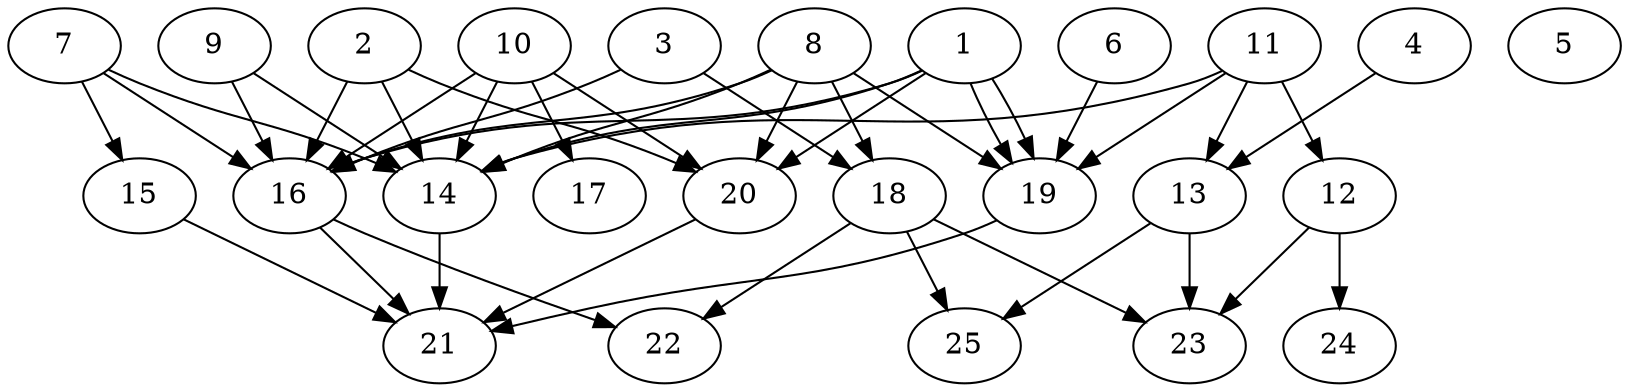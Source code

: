 // DAG automatically generated by daggen at Thu Oct  3 14:00:39 2019
// ./daggen --dot -n 25 --ccr 0.5 --fat 0.7 --regular 0.7 --density 0.6 --mindata 5242880 --maxdata 52428800 
digraph G {
  1 [size="46925824", alpha="0.00", expect_size="23462912"] 
  1 -> 14 [size ="23462912"]
  1 -> 16 [size ="23462912"]
  1 -> 19 [size ="23462912"]
  1 -> 19 [size ="23462912"]
  1 -> 20 [size ="23462912"]
  2 [size="42168320", alpha="0.13", expect_size="21084160"] 
  2 -> 14 [size ="21084160"]
  2 -> 16 [size ="21084160"]
  2 -> 20 [size ="21084160"]
  3 [size="71415808", alpha="0.09", expect_size="35707904"] 
  3 -> 16 [size ="35707904"]
  3 -> 18 [size ="35707904"]
  4 [size="85923840", alpha="0.12", expect_size="42961920"] 
  4 -> 13 [size ="42961920"]
  5 [size="89616384", alpha="0.19", expect_size="44808192"] 
  6 [size="46557184", alpha="0.05", expect_size="23278592"] 
  6 -> 19 [size ="23278592"]
  7 [size="27547648", alpha="0.11", expect_size="13773824"] 
  7 -> 14 [size ="13773824"]
  7 -> 15 [size ="13773824"]
  7 -> 16 [size ="13773824"]
  8 [size="25606144", alpha="0.20", expect_size="12803072"] 
  8 -> 14 [size ="12803072"]
  8 -> 16 [size ="12803072"]
  8 -> 18 [size ="12803072"]
  8 -> 19 [size ="12803072"]
  8 -> 20 [size ="12803072"]
  9 [size="28721152", alpha="0.18", expect_size="14360576"] 
  9 -> 14 [size ="14360576"]
  9 -> 16 [size ="14360576"]
  10 [size="20611072", alpha="0.10", expect_size="10305536"] 
  10 -> 14 [size ="10305536"]
  10 -> 16 [size ="10305536"]
  10 -> 17 [size ="10305536"]
  10 -> 20 [size ="10305536"]
  11 [size="56504320", alpha="0.02", expect_size="28252160"] 
  11 -> 12 [size ="28252160"]
  11 -> 13 [size ="28252160"]
  11 -> 14 [size ="28252160"]
  11 -> 19 [size ="28252160"]
  12 [size="57319424", alpha="0.06", expect_size="28659712"] 
  12 -> 23 [size ="28659712"]
  12 -> 24 [size ="28659712"]
  13 [size="23760896", alpha="0.16", expect_size="11880448"] 
  13 -> 23 [size ="11880448"]
  13 -> 25 [size ="11880448"]
  14 [size="66557952", alpha="0.02", expect_size="33278976"] 
  14 -> 21 [size ="33278976"]
  15 [size="26945536", alpha="0.16", expect_size="13472768"] 
  15 -> 21 [size ="13472768"]
  16 [size="22546432", alpha="0.10", expect_size="11273216"] 
  16 -> 21 [size ="11273216"]
  16 -> 22 [size ="11273216"]
  17 [size="44769280", alpha="0.16", expect_size="22384640"] 
  18 [size="96239616", alpha="0.04", expect_size="48119808"] 
  18 -> 22 [size ="48119808"]
  18 -> 23 [size ="48119808"]
  18 -> 25 [size ="48119808"]
  19 [size="94724096", alpha="0.06", expect_size="47362048"] 
  19 -> 21 [size ="47362048"]
  20 [size="84801536", alpha="0.07", expect_size="42400768"] 
  20 -> 21 [size ="42400768"]
  21 [size="36734976", alpha="0.16", expect_size="18367488"] 
  22 [size="47525888", alpha="0.11", expect_size="23762944"] 
  23 [size="76826624", alpha="0.19", expect_size="38413312"] 
  24 [size="58091520", alpha="0.03", expect_size="29045760"] 
  25 [size="68562944", alpha="0.04", expect_size="34281472"] 
}
